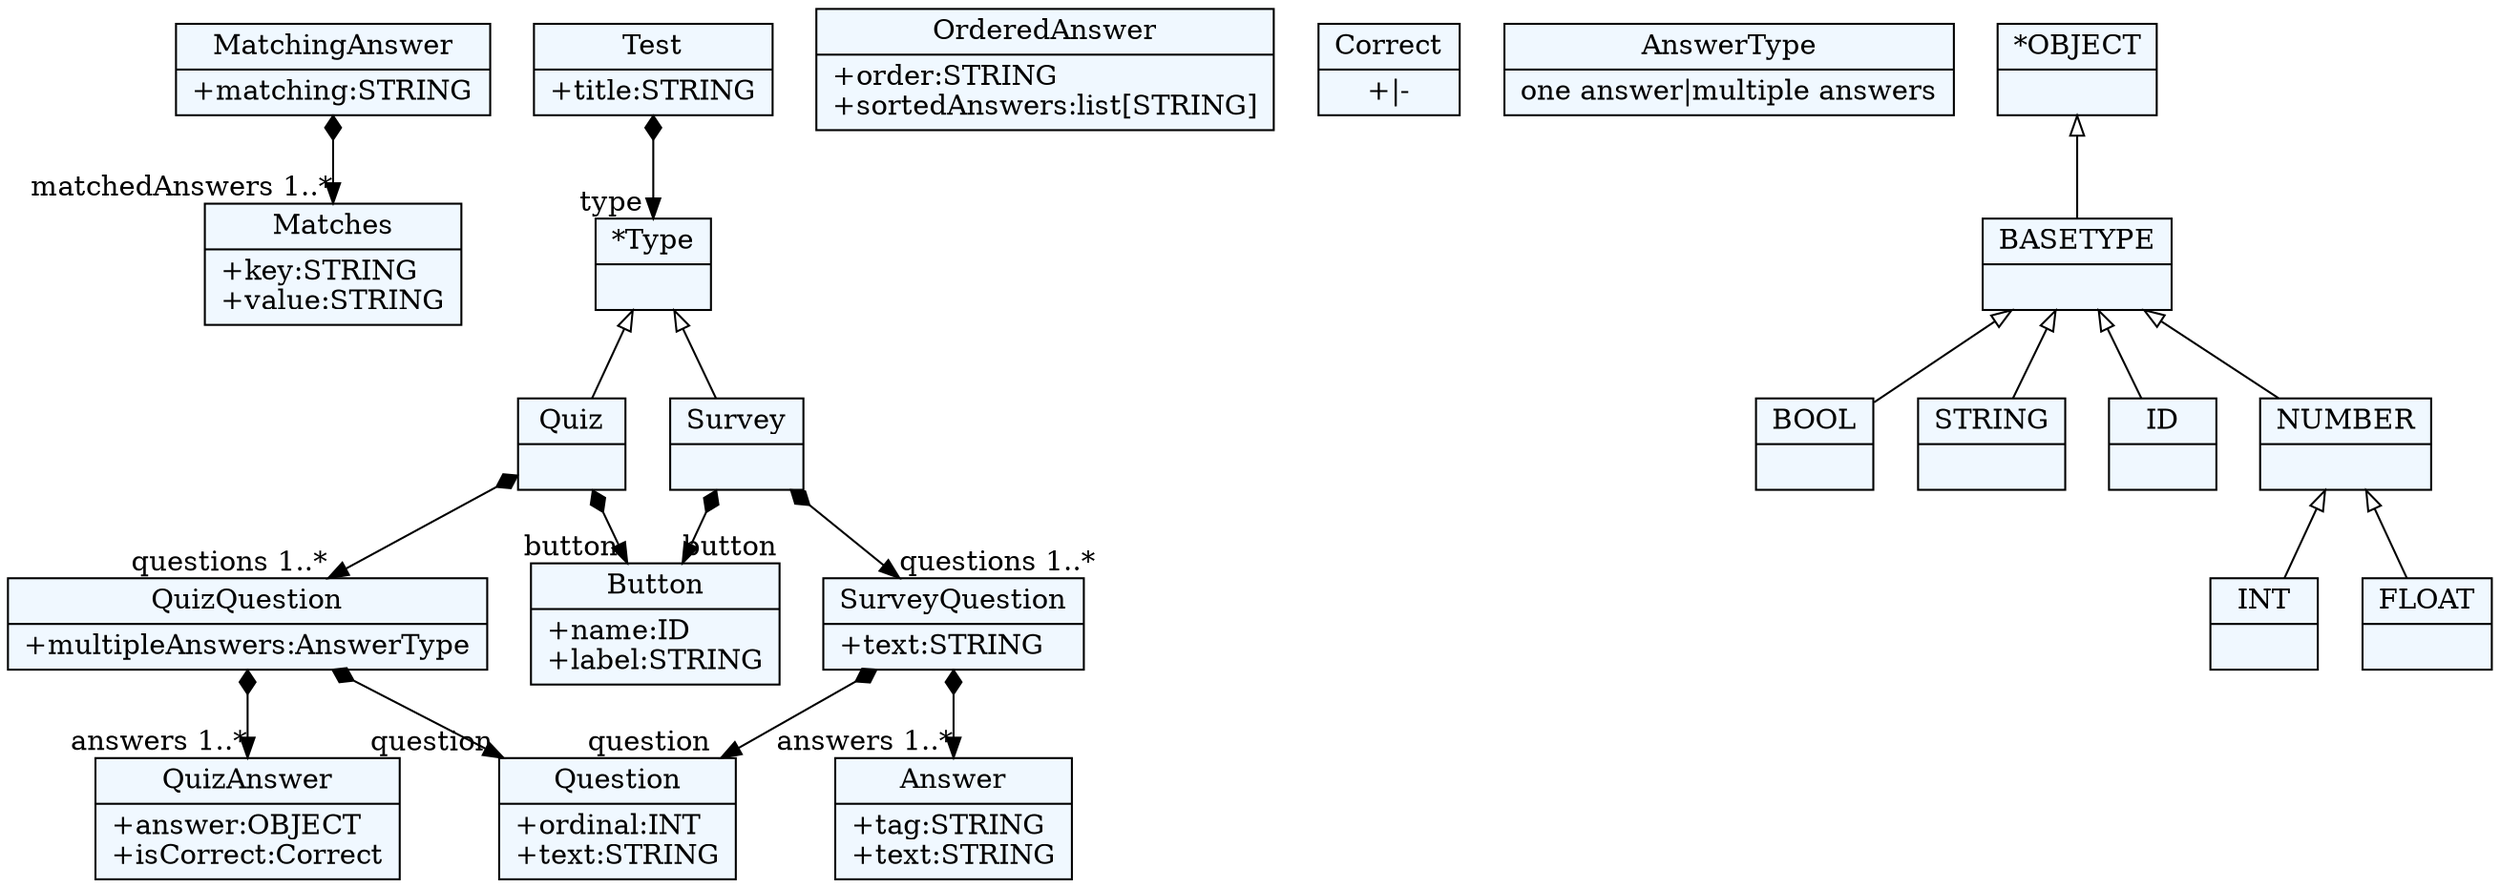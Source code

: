
    digraph xtext {
    fontname = "Bitstream Vera Sans"
    fontsize = 8
    node[
        shape=record,
        style=filled,
        fillcolor=aliceblue
    ]
    nodesep = 0.3
    edge[dir=black,arrowtail=empty]


30442824[ label="{Matches|+key:STRING\l+value:STRING\l}"]

29983272 -> 30681864[arrowtail=diamond, dir=both, headlabel="type "]
29983272[ label="{Test|+title:STRING\l}"]

30832600[ label="{OrderedAnswer|+order:STRING\l+sortedAnswers:list[STRING]\l}"]

30178952[ label="{Button|+name:ID\l+label:STRING\l}"]

30791464[ label="{Correct|+\|-}"]

30302664 -> 30767336[arrowtail=diamond, dir=both, headlabel="question "]
30302664 -> 30785560[arrowtail=diamond, dir=both, headlabel="answers 1..*"]
30302664[ label="{QuizQuestion|+multipleAnswers:AnswerType\l}"]

30767336[ label="{Question|+ordinal:INT\l+text:STRING\l}"]

30681864[ label="{*Type|}"]
30681864 -> 30708296 [dir=back]
30681864 -> 30182424 [dir=back]

30436920 -> 30442824[arrowtail=diamond, dir=both, headlabel="matchedAnswers 1..*"]
30436920[ label="{MatchingAnswer|+matching:STRING\l}"]

30182424 -> 30449160[arrowtail=diamond, dir=both, headlabel="questions 1..*"]
30182424 -> 30178952[arrowtail=diamond, dir=both, headlabel="button "]
30182424[ label="{Survey|}"]

30708296 -> 30302664[arrowtail=diamond, dir=both, headlabel="questions 1..*"]
30708296 -> 30178952[arrowtail=diamond, dir=both, headlabel="button "]
30708296[ label="{Quiz|}"]

30672328[ label="{AnswerType|one answer\|multiple answers}"]

30827512[ label="{Answer|+tag:STRING\l+text:STRING\l}"]

30785560[ label="{QuizAnswer|+answer:OBJECT\l+isCorrect:Correct\l}"]

30449160 -> 30767336[arrowtail=diamond, dir=both, headlabel="question "]
30449160 -> 30827512[arrowtail=diamond, dir=both, headlabel="answers 1..*"]
30449160[ label="{SurveyQuestion|+text:STRING\l}"]

30504872[ label="{INT|}"]

29866376[ label="{BOOL|}"]

30401864[ label="{FLOAT|}"]

30964360[ label="{STRING|}"]

29883800[ label="{ID|}"]

30821400[ label="{NUMBER|}"]
30821400 -> 30401864 [dir=back]
30821400 -> 30504872 [dir=back]

30974744[ label="{BASETYPE|}"]
30974744 -> 30821400 [dir=back]
30974744 -> 29866376 [dir=back]
30974744 -> 29883800 [dir=back]
30974744 -> 30964360 [dir=back]

29953320[ label="{*OBJECT|}"]
29953320 -> 30974744 [dir=back]


}
